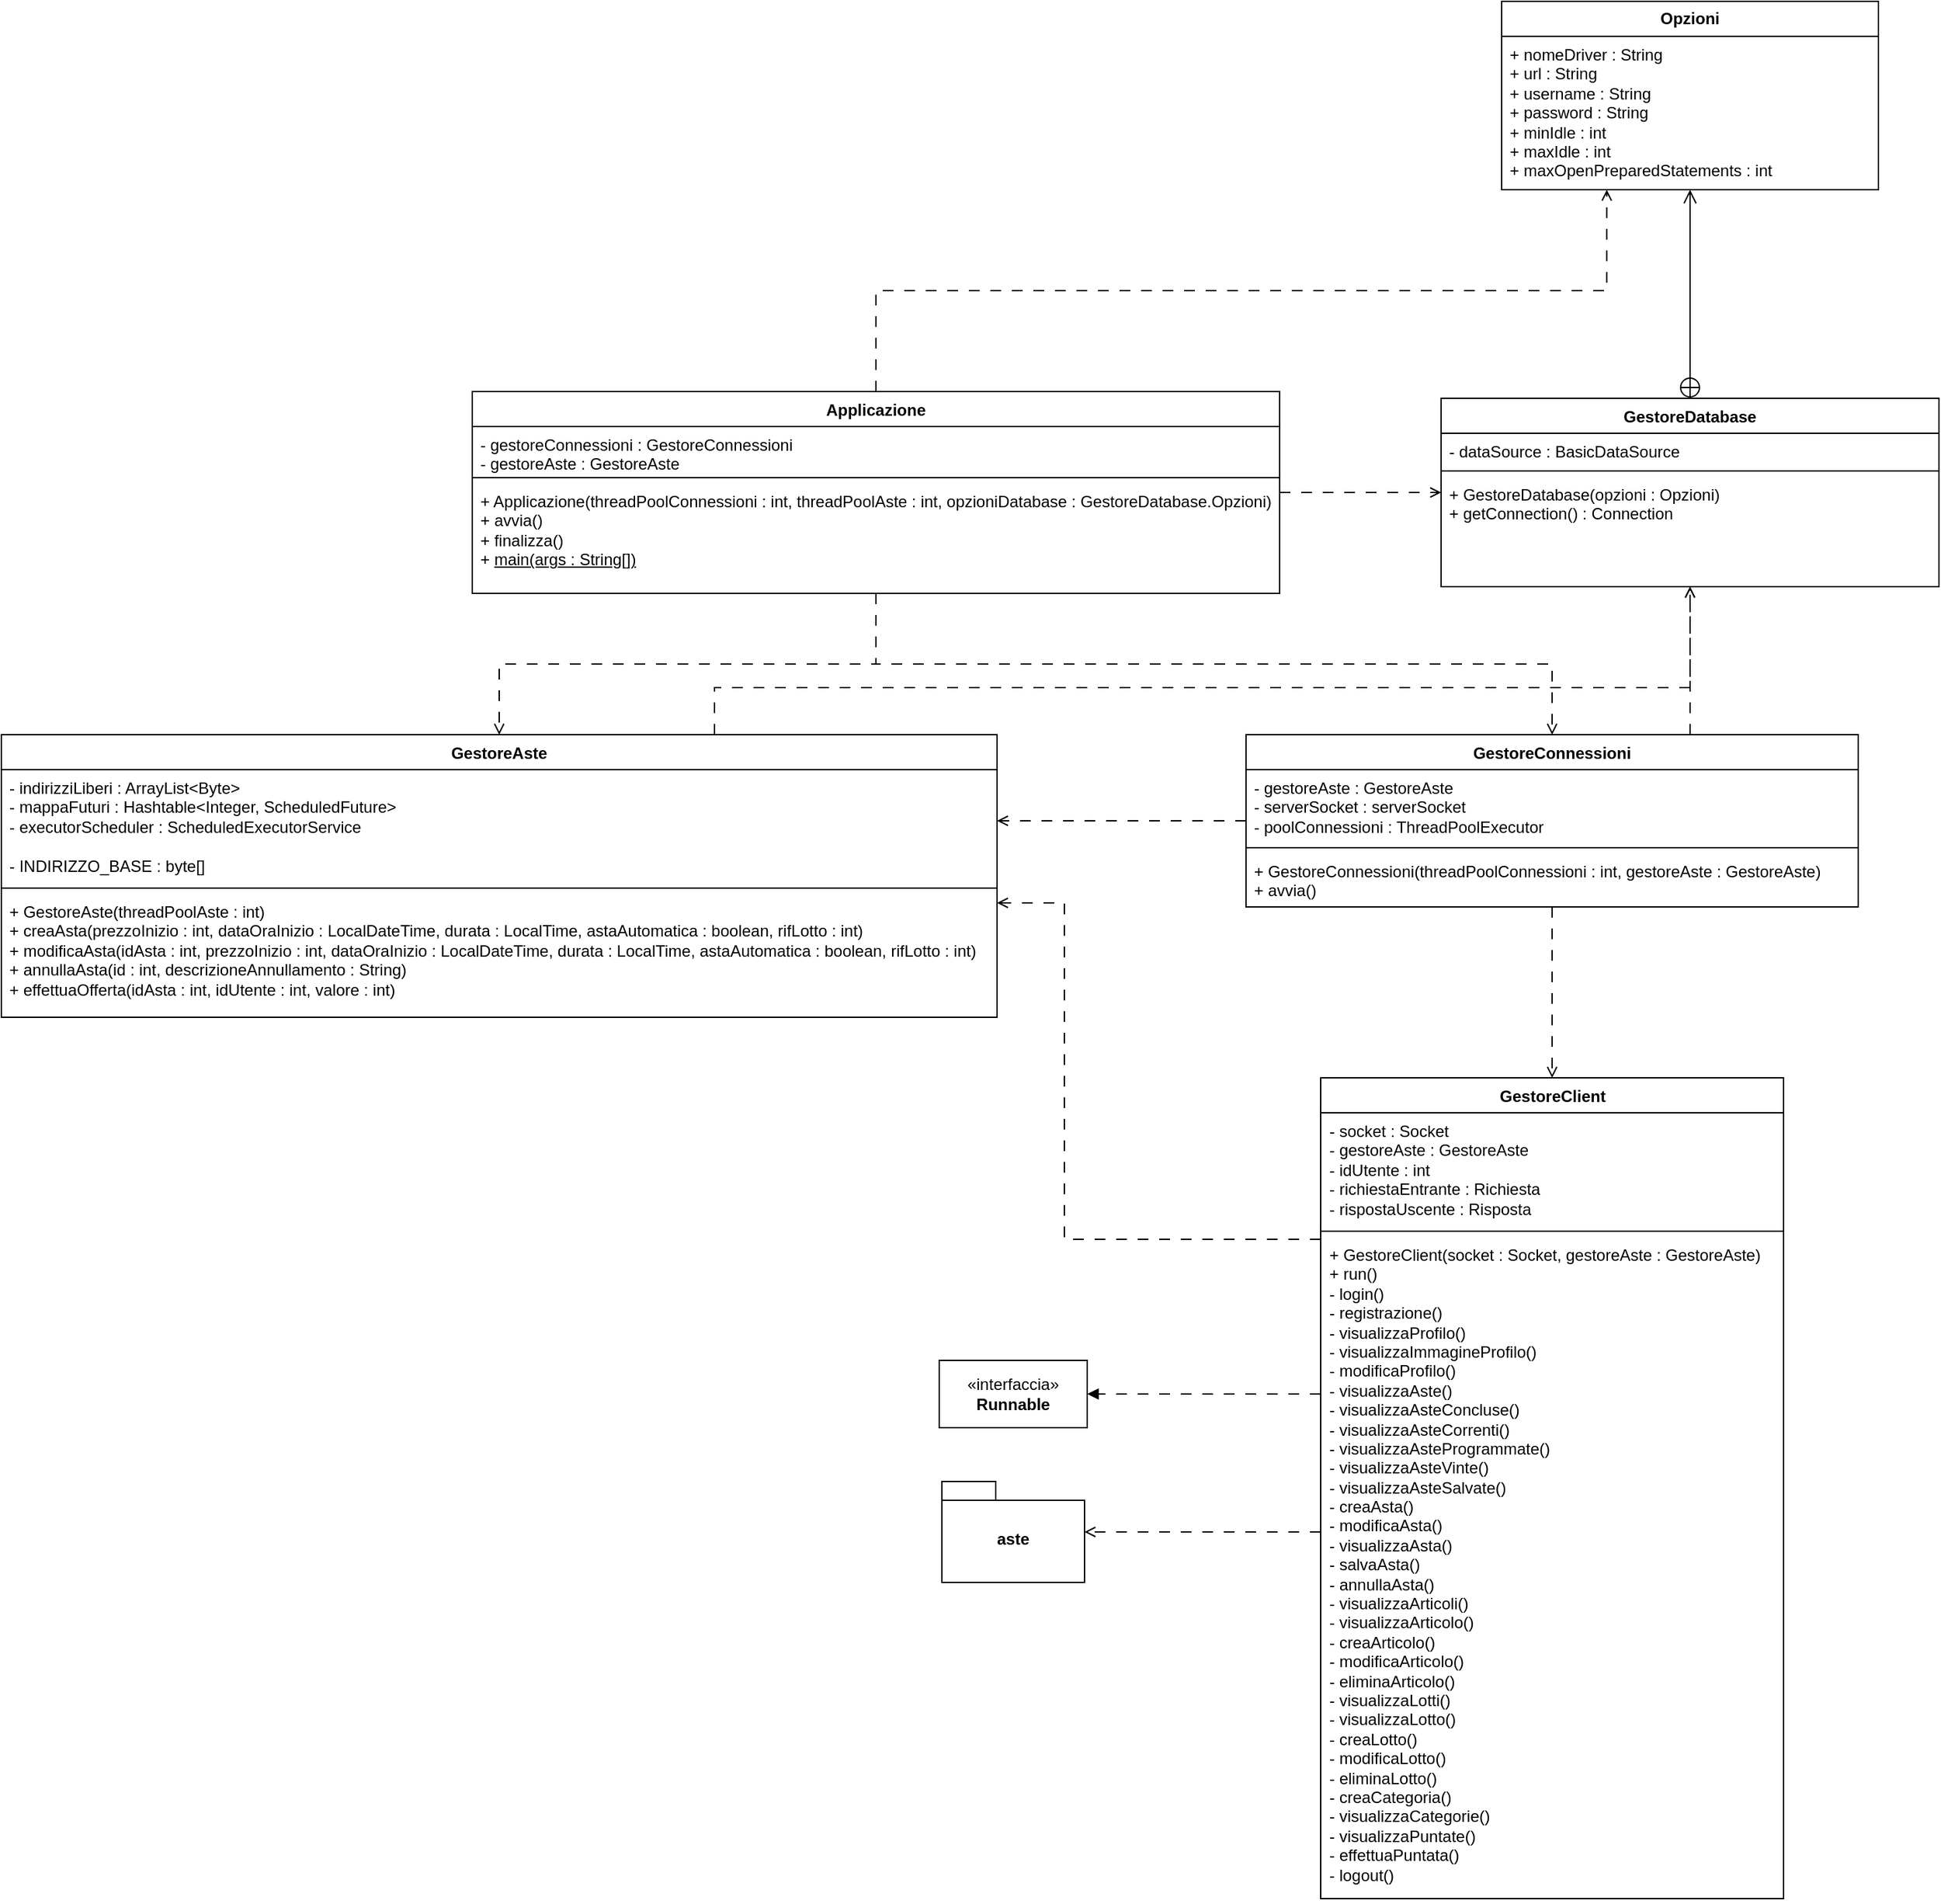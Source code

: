 <mxfile version="24.2.5" type="device">
  <diagram id="C5RBs43oDa-KdzZeNtuy" name="Page-1">
    <mxGraphModel dx="3728" dy="2365" grid="1" gridSize="10" guides="1" tooltips="1" connect="1" arrows="1" fold="1" page="1" pageScale="1" pageWidth="827" pageHeight="1169" math="0" shadow="0">
      <root>
        <mxCell id="WIyWlLk6GJQsqaUBKTNV-0" />
        <mxCell id="WIyWlLk6GJQsqaUBKTNV-1" parent="WIyWlLk6GJQsqaUBKTNV-0" />
        <mxCell id="v3DQ-bfv8pe52D6u4r51-6" style="edgeStyle=elbowEdgeStyle;rounded=0;orthogonalLoop=1;jettySize=auto;html=1;endArrow=open;endFill=0;dashed=1;elbow=vertical;dashPattern=8 8;" parent="WIyWlLk6GJQsqaUBKTNV-1" source="hi6kEQTjurh1hhUJm7Fm-0" target="v3DQ-bfv8pe52D6u4r51-0" edge="1">
          <mxGeometry relative="1" as="geometry" />
        </mxCell>
        <mxCell id="v3DQ-bfv8pe52D6u4r51-7" style="edgeStyle=elbowEdgeStyle;rounded=0;orthogonalLoop=1;jettySize=auto;html=1;endArrow=open;endFill=0;dashed=1;elbow=vertical;dashPattern=8 8;" parent="WIyWlLk6GJQsqaUBKTNV-1" source="hi6kEQTjurh1hhUJm7Fm-0" target="vKtqIuH14qnzgkjS9spN-5" edge="1">
          <mxGeometry relative="1" as="geometry" />
        </mxCell>
        <mxCell id="RSIxseLoARgd98_uKX9X-4" style="edgeStyle=elbowEdgeStyle;rounded=0;orthogonalLoop=1;jettySize=auto;html=1;endArrow=open;endFill=0;dashed=1;dashPattern=8 8;elbow=vertical;" edge="1" parent="WIyWlLk6GJQsqaUBKTNV-1" source="hi6kEQTjurh1hhUJm7Fm-0" target="RSIxseLoARgd98_uKX9X-0">
          <mxGeometry relative="1" as="geometry" />
        </mxCell>
        <mxCell id="hi6kEQTjurh1hhUJm7Fm-0" value="Applicazione" style="swimlane;fontStyle=1;align=center;verticalAlign=top;childLayout=stackLayout;horizontal=1;startSize=26;horizontalStack=0;resizeParent=1;resizeParentMax=0;resizeLast=0;collapsible=1;marginBottom=0;whiteSpace=wrap;html=1;" parent="WIyWlLk6GJQsqaUBKTNV-1" vertex="1">
          <mxGeometry x="-870" y="70" width="600" height="150" as="geometry" />
        </mxCell>
        <mxCell id="hi6kEQTjurh1hhUJm7Fm-1" value="&lt;div&gt;- gestoreConnessioni : GestoreConnessioni&lt;/div&gt;&lt;div&gt;- gestoreAste : GestoreAste&lt;/div&gt;" style="text;strokeColor=none;fillColor=none;align=left;verticalAlign=top;spacingLeft=4;spacingRight=4;overflow=hidden;rotatable=0;points=[[0,0.5],[1,0.5]];portConstraint=eastwest;whiteSpace=wrap;html=1;" parent="hi6kEQTjurh1hhUJm7Fm-0" vertex="1">
          <mxGeometry y="26" width="600" height="34" as="geometry" />
        </mxCell>
        <mxCell id="hi6kEQTjurh1hhUJm7Fm-2" value="" style="line;strokeWidth=1;fillColor=none;align=left;verticalAlign=middle;spacingTop=-1;spacingLeft=3;spacingRight=3;rotatable=0;labelPosition=right;points=[];portConstraint=eastwest;strokeColor=inherit;" parent="hi6kEQTjurh1hhUJm7Fm-0" vertex="1">
          <mxGeometry y="60" width="600" height="8" as="geometry" />
        </mxCell>
        <mxCell id="hi6kEQTjurh1hhUJm7Fm-3" value="&lt;div&gt;+ Applicazione(threadPoolConnessioni : int, threadPoolAste : int, opzioniDatabase : GestoreDatabase.Opzioni)&lt;/div&gt;&lt;div&gt;+ avvia()&lt;/div&gt;&lt;div&gt;+ finalizza()&lt;/div&gt;+ &lt;u&gt;main(args : String[])&lt;/u&gt;" style="text;strokeColor=none;fillColor=none;align=left;verticalAlign=top;spacingLeft=4;spacingRight=4;overflow=hidden;rotatable=0;points=[[0,0.5],[1,0.5]];portConstraint=eastwest;whiteSpace=wrap;html=1;" parent="hi6kEQTjurh1hhUJm7Fm-0" vertex="1">
          <mxGeometry y="68" width="600" height="82" as="geometry" />
        </mxCell>
        <mxCell id="pvrtacuWmei6F0Ho8wTy-6" style="edgeStyle=elbowEdgeStyle;rounded=0;orthogonalLoop=1;jettySize=auto;html=1;dashed=1;dashPattern=8 8;endArrow=block;endFill=1;elbow=vertical;" parent="WIyWlLk6GJQsqaUBKTNV-1" source="vKtqIuH14qnzgkjS9spN-1" target="pvrtacuWmei6F0Ho8wTy-4" edge="1">
          <mxGeometry relative="1" as="geometry" />
        </mxCell>
        <mxCell id="5GSIkxVs52MsnFMlGK7l-1" style="edgeStyle=elbowEdgeStyle;rounded=0;orthogonalLoop=1;jettySize=auto;html=1;dashed=1;dashPattern=8 8;endArrow=open;endFill=0;elbow=vertical;" parent="WIyWlLk6GJQsqaUBKTNV-1" source="vKtqIuH14qnzgkjS9spN-1" target="5GSIkxVs52MsnFMlGK7l-0" edge="1">
          <mxGeometry relative="1" as="geometry">
            <mxPoint x="104.5" y="860" as="sourcePoint" />
            <mxPoint x="383" y="950" as="targetPoint" />
          </mxGeometry>
        </mxCell>
        <mxCell id="vKtqIuH14qnzgkjS9spN-1" value="GestoreClient" style="swimlane;fontStyle=1;align=center;verticalAlign=top;childLayout=stackLayout;horizontal=1;startSize=26;horizontalStack=0;resizeParent=1;resizeParentMax=0;resizeLast=0;collapsible=1;marginBottom=0;whiteSpace=wrap;html=1;" parent="WIyWlLk6GJQsqaUBKTNV-1" vertex="1">
          <mxGeometry x="-239.5" y="580" width="344" height="610" as="geometry" />
        </mxCell>
        <mxCell id="vKtqIuH14qnzgkjS9spN-2" value="- socket : Socket&lt;div&gt;- gestoreAste : GestoreAste&lt;br&gt;&lt;div&gt;- idUtente : int&lt;/div&gt;&lt;/div&gt;&lt;div&gt;- richiestaEntrante : Richiesta&lt;/div&gt;&lt;div&gt;- rispostaUscente : Risposta&lt;/div&gt;" style="text;strokeColor=none;fillColor=none;align=left;verticalAlign=top;spacingLeft=4;spacingRight=4;overflow=hidden;rotatable=0;points=[[0,0.5],[1,0.5]];portConstraint=eastwest;whiteSpace=wrap;html=1;" parent="vKtqIuH14qnzgkjS9spN-1" vertex="1">
          <mxGeometry y="26" width="344" height="84" as="geometry" />
        </mxCell>
        <mxCell id="vKtqIuH14qnzgkjS9spN-3" value="" style="line;strokeWidth=1;fillColor=none;align=left;verticalAlign=middle;spacingTop=-1;spacingLeft=3;spacingRight=3;rotatable=0;labelPosition=right;points=[];portConstraint=eastwest;strokeColor=inherit;" parent="vKtqIuH14qnzgkjS9spN-1" vertex="1">
          <mxGeometry y="110" width="344" height="8" as="geometry" />
        </mxCell>
        <mxCell id="vKtqIuH14qnzgkjS9spN-4" value="&lt;div&gt;+ GestoreClient(socket : Socket, gestoreAste : GestoreAste)&lt;/div&gt;&lt;div&gt;+ run()&lt;/div&gt;&lt;div&gt;- login()&lt;/div&gt;&lt;div&gt;- registrazione()&lt;/div&gt;&lt;div&gt;- visualizzaProfilo()&lt;/div&gt;&lt;div&gt;- visualizzaImmagineProfilo()&lt;/div&gt;&lt;div&gt;- modificaProfilo()&lt;/div&gt;&lt;div&gt;- visualizzaAste()&lt;/div&gt;&lt;div&gt;- visualizzaAsteConcluse()&lt;/div&gt;&lt;div&gt;- visualizzaAsteCorrenti()&lt;/div&gt;&lt;div&gt;- visualizzaAsteProgrammate()&lt;/div&gt;&lt;div&gt;- visualizzaAsteVinte()&lt;/div&gt;&lt;div&gt;- visualizzaAsteSalvate()&lt;/div&gt;&lt;div&gt;- creaAsta()&lt;/div&gt;&lt;div&gt;- modificaAsta()&lt;/div&gt;&lt;div&gt;- visualizzaAsta()&lt;br&gt;&lt;/div&gt;&lt;div&gt;- salvaAsta()&lt;br&gt;&lt;/div&gt;&lt;div&gt;- annullaAsta()&lt;/div&gt;&lt;div&gt;- visualizzaArticoli()&lt;/div&gt;&lt;div&gt;- visualizzaArticolo()&lt;/div&gt;&lt;div&gt;- creaArticolo()&lt;/div&gt;&lt;div&gt;- modificaArticolo()&lt;/div&gt;&lt;div&gt;- eliminaArticolo()&lt;/div&gt;&lt;div&gt;- visualizzaLotti()&lt;/div&gt;&lt;div&gt;- visualizzaLotto()&lt;/div&gt;&lt;div&gt;- creaLotto()&lt;/div&gt;&lt;div&gt;- modificaLotto()&lt;/div&gt;&lt;div&gt;- eliminaLotto()&lt;/div&gt;&lt;div&gt;- creaCategoria()&lt;/div&gt;&lt;div&gt;- visualizzaCategorie()&lt;/div&gt;&lt;div&gt;- visualizzaPuntate()&lt;/div&gt;&lt;div&gt;- effettuaPuntata()&lt;br&gt;&lt;/div&gt;&lt;div&gt;- logout()&lt;/div&gt;" style="text;strokeColor=none;fillColor=none;align=left;verticalAlign=top;spacingLeft=4;spacingRight=4;overflow=hidden;rotatable=0;points=[[0,0.5],[1,0.5]];portConstraint=eastwest;whiteSpace=wrap;html=1;" parent="vKtqIuH14qnzgkjS9spN-1" vertex="1">
          <mxGeometry y="118" width="344" height="492" as="geometry" />
        </mxCell>
        <mxCell id="vKtqIuH14qnzgkjS9spN-17" style="rounded=0;orthogonalLoop=1;jettySize=auto;html=1;endArrow=open;endFill=0;dashed=1;edgeStyle=elbowEdgeStyle;dashPattern=8 8;" parent="WIyWlLk6GJQsqaUBKTNV-1" source="vKtqIuH14qnzgkjS9spN-5" target="vKtqIuH14qnzgkjS9spN-1" edge="1">
          <mxGeometry relative="1" as="geometry">
            <mxPoint x="-60" y="453" as="sourcePoint" />
            <mxPoint x="-60" y="620" as="targetPoint" />
          </mxGeometry>
        </mxCell>
        <mxCell id="v3DQ-bfv8pe52D6u4r51-8" style="edgeStyle=elbowEdgeStyle;rounded=0;orthogonalLoop=1;jettySize=auto;html=1;endArrow=open;endFill=0;dashed=1;elbow=vertical;dashPattern=8 8;" parent="WIyWlLk6GJQsqaUBKTNV-1" source="vKtqIuH14qnzgkjS9spN-5" target="v3DQ-bfv8pe52D6u4r51-0" edge="1">
          <mxGeometry relative="1" as="geometry" />
        </mxCell>
        <mxCell id="RSIxseLoARgd98_uKX9X-15" style="edgeStyle=elbowEdgeStyle;rounded=0;orthogonalLoop=1;jettySize=auto;html=1;dashed=1;dashPattern=8 8;endArrow=open;endFill=0;" edge="1" parent="WIyWlLk6GJQsqaUBKTNV-1" source="vKtqIuH14qnzgkjS9spN-5" target="RSIxseLoARgd98_uKX9X-0">
          <mxGeometry relative="1" as="geometry">
            <Array as="points">
              <mxPoint x="35" y="260" />
            </Array>
          </mxGeometry>
        </mxCell>
        <mxCell id="vKtqIuH14qnzgkjS9spN-5" value="GestoreConnessioni" style="swimlane;fontStyle=1;align=center;verticalAlign=top;childLayout=stackLayout;horizontal=1;startSize=26;horizontalStack=0;resizeParent=1;resizeParentMax=0;resizeLast=0;collapsible=1;marginBottom=0;whiteSpace=wrap;html=1;" parent="WIyWlLk6GJQsqaUBKTNV-1" vertex="1">
          <mxGeometry x="-295" y="325" width="455" height="128" as="geometry" />
        </mxCell>
        <mxCell id="vKtqIuH14qnzgkjS9spN-6" value="- gestoreAste : GestoreAste&lt;div&gt;- serverSocket : serverSocket&lt;/div&gt;&lt;div&gt;- poolConnessioni : ThreadPoolExecutor&lt;/div&gt;" style="text;strokeColor=none;fillColor=none;align=left;verticalAlign=top;spacingLeft=4;spacingRight=4;overflow=hidden;rotatable=0;points=[[0,0.5],[1,0.5]];portConstraint=eastwest;whiteSpace=wrap;html=1;" parent="vKtqIuH14qnzgkjS9spN-5" vertex="1">
          <mxGeometry y="26" width="455" height="54" as="geometry" />
        </mxCell>
        <mxCell id="vKtqIuH14qnzgkjS9spN-7" value="" style="line;strokeWidth=1;fillColor=none;align=left;verticalAlign=middle;spacingTop=-1;spacingLeft=3;spacingRight=3;rotatable=0;labelPosition=right;points=[];portConstraint=eastwest;strokeColor=inherit;" parent="vKtqIuH14qnzgkjS9spN-5" vertex="1">
          <mxGeometry y="80" width="455" height="8" as="geometry" />
        </mxCell>
        <mxCell id="vKtqIuH14qnzgkjS9spN-8" value="&lt;div&gt;+ GestoreConnessioni(threadPoolConnessioni : int, gestoreAste : GestoreAste)&lt;/div&gt;&lt;div&gt;+ avvia()&lt;/div&gt;" style="text;strokeColor=none;fillColor=none;align=left;verticalAlign=top;spacingLeft=4;spacingRight=4;overflow=hidden;rotatable=0;points=[[0,0.5],[1,0.5]];portConstraint=eastwest;whiteSpace=wrap;html=1;" parent="vKtqIuH14qnzgkjS9spN-5" vertex="1">
          <mxGeometry y="88" width="455" height="40" as="geometry" />
        </mxCell>
        <mxCell id="RSIxseLoARgd98_uKX9X-16" style="edgeStyle=orthogonalEdgeStyle;rounded=0;orthogonalLoop=1;jettySize=auto;html=1;dashed=1;dashPattern=8 8;endArrow=open;endFill=0;" edge="1" parent="WIyWlLk6GJQsqaUBKTNV-1" source="v3DQ-bfv8pe52D6u4r51-0" target="RSIxseLoARgd98_uKX9X-0">
          <mxGeometry relative="1" as="geometry">
            <Array as="points">
              <mxPoint x="-690" y="290" />
              <mxPoint x="35" y="290" />
            </Array>
          </mxGeometry>
        </mxCell>
        <mxCell id="v3DQ-bfv8pe52D6u4r51-0" value="GestoreAste" style="swimlane;fontStyle=1;align=center;verticalAlign=top;childLayout=stackLayout;horizontal=1;startSize=26;horizontalStack=0;resizeParent=1;resizeParentMax=0;resizeLast=0;collapsible=1;marginBottom=0;whiteSpace=wrap;html=1;" parent="WIyWlLk6GJQsqaUBKTNV-1" vertex="1">
          <mxGeometry x="-1220" y="325" width="740" height="210" as="geometry" />
        </mxCell>
        <mxCell id="v3DQ-bfv8pe52D6u4r51-1" value="&lt;div&gt;- indirizziLiberi : ArrayList&amp;lt;Byte&amp;gt;&lt;/div&gt;&lt;div&gt;- mappaFuturi : Hashtable&amp;lt;Integer, ScheduledFuture&amp;gt;&lt;/div&gt;&lt;div&gt;- executorScheduler : ScheduledExecutorService&lt;/div&gt;&lt;div&gt;&lt;br&gt;&lt;/div&gt;&lt;div&gt;- INDIRIZZO_BASE : byte[]&lt;/div&gt;" style="text;strokeColor=none;fillColor=none;align=left;verticalAlign=top;spacingLeft=4;spacingRight=4;overflow=hidden;rotatable=0;points=[[0,0.5],[1,0.5]];portConstraint=eastwest;whiteSpace=wrap;html=1;" parent="v3DQ-bfv8pe52D6u4r51-0" vertex="1">
          <mxGeometry y="26" width="740" height="84" as="geometry" />
        </mxCell>
        <mxCell id="v3DQ-bfv8pe52D6u4r51-2" value="" style="line;strokeWidth=1;fillColor=none;align=left;verticalAlign=middle;spacingTop=-1;spacingLeft=3;spacingRight=3;rotatable=0;labelPosition=right;points=[];portConstraint=eastwest;strokeColor=inherit;" parent="v3DQ-bfv8pe52D6u4r51-0" vertex="1">
          <mxGeometry y="110" width="740" height="8" as="geometry" />
        </mxCell>
        <mxCell id="v3DQ-bfv8pe52D6u4r51-3" value="&lt;div&gt;+ GestoreAste(threadPoolAste : int)&lt;/div&gt;&lt;div&gt;+ creaAsta(prezzoInizio : int, dataOraInizio : LocalDateTime, durata : LocalTime, astaAutomatica : boolean, rifLotto : int)&lt;/div&gt;&lt;div&gt;+ modificaAsta(idAsta : int, prezzoInizio : int, dataOraInizio : LocalDateTime, durata : LocalTime, astaAutomatica : boolean, rifLotto : int)&lt;/div&gt;&lt;div&gt;+ annullaAsta(id : int, descrizioneAnnullamento : String)&lt;/div&gt;&lt;div&gt;+ effettuaOfferta(idAsta : int, idUtente : int, valore : int)&lt;/div&gt;&lt;div&gt;&lt;br&gt;&lt;/div&gt;" style="text;strokeColor=none;fillColor=none;align=left;verticalAlign=top;spacingLeft=4;spacingRight=4;overflow=hidden;rotatable=0;points=[[0,0.5],[1,0.5]];portConstraint=eastwest;whiteSpace=wrap;html=1;" parent="v3DQ-bfv8pe52D6u4r51-0" vertex="1">
          <mxGeometry y="118" width="740" height="92" as="geometry" />
        </mxCell>
        <mxCell id="v3DQ-bfv8pe52D6u4r51-11" style="edgeStyle=orthogonalEdgeStyle;rounded=0;orthogonalLoop=1;jettySize=auto;html=1;endArrow=open;endFill=0;dashed=1;elbow=vertical;dashPattern=8 8;" parent="WIyWlLk6GJQsqaUBKTNV-1" source="vKtqIuH14qnzgkjS9spN-1" target="v3DQ-bfv8pe52D6u4r51-0" edge="1">
          <mxGeometry relative="1" as="geometry">
            <mxPoint x="-285" y="394" as="sourcePoint" />
            <mxPoint x="-430" y="394" as="targetPoint" />
            <Array as="points">
              <mxPoint x="-430" y="700" />
              <mxPoint x="-430" y="450" />
            </Array>
          </mxGeometry>
        </mxCell>
        <mxCell id="pvrtacuWmei6F0Ho8wTy-4" value="«interfaccia»&lt;br&gt;&lt;b&gt;Runnable&lt;/b&gt;" style="html=1;whiteSpace=wrap;" parent="WIyWlLk6GJQsqaUBKTNV-1" vertex="1">
          <mxGeometry x="-523" y="790" width="110" height="50" as="geometry" />
        </mxCell>
        <mxCell id="5GSIkxVs52MsnFMlGK7l-0" value="aste" style="shape=folder;fontStyle=1;spacingTop=10;tabWidth=40;tabHeight=14;tabPosition=left;html=1;whiteSpace=wrap;" parent="WIyWlLk6GJQsqaUBKTNV-1" vertex="1">
          <mxGeometry x="-521" y="880" width="106" height="75" as="geometry" />
        </mxCell>
        <mxCell id="RSIxseLoARgd98_uKX9X-0" value="GestoreDatabase" style="swimlane;fontStyle=1;align=center;verticalAlign=top;childLayout=stackLayout;horizontal=1;startSize=26;horizontalStack=0;resizeParent=1;resizeParentMax=0;resizeLast=0;collapsible=1;marginBottom=0;whiteSpace=wrap;html=1;" vertex="1" parent="WIyWlLk6GJQsqaUBKTNV-1">
          <mxGeometry x="-150" y="75" width="370" height="140" as="geometry" />
        </mxCell>
        <mxCell id="RSIxseLoARgd98_uKX9X-1" value="- dataSource : BasicDataSource" style="text;strokeColor=none;fillColor=none;align=left;verticalAlign=top;spacingLeft=4;spacingRight=4;overflow=hidden;rotatable=0;points=[[0,0.5],[1,0.5]];portConstraint=eastwest;whiteSpace=wrap;html=1;" vertex="1" parent="RSIxseLoARgd98_uKX9X-0">
          <mxGeometry y="26" width="370" height="24" as="geometry" />
        </mxCell>
        <mxCell id="RSIxseLoARgd98_uKX9X-2" value="" style="line;strokeWidth=1;fillColor=none;align=left;verticalAlign=middle;spacingTop=-1;spacingLeft=3;spacingRight=3;rotatable=0;labelPosition=right;points=[];portConstraint=eastwest;strokeColor=inherit;" vertex="1" parent="RSIxseLoARgd98_uKX9X-0">
          <mxGeometry y="50" width="370" height="8" as="geometry" />
        </mxCell>
        <mxCell id="RSIxseLoARgd98_uKX9X-3" value="+ GestoreDatabase(opzioni : Opzioni)&lt;div&gt;+ getConnection() : Connection&lt;/div&gt;" style="text;strokeColor=none;fillColor=none;align=left;verticalAlign=top;spacingLeft=4;spacingRight=4;overflow=hidden;rotatable=0;points=[[0,0.5],[1,0.5]];portConstraint=eastwest;whiteSpace=wrap;html=1;" vertex="1" parent="RSIxseLoARgd98_uKX9X-0">
          <mxGeometry y="58" width="370" height="82" as="geometry" />
        </mxCell>
        <mxCell id="RSIxseLoARgd98_uKX9X-9" value="&lt;b&gt;Opzioni&lt;/b&gt;" style="swimlane;fontStyle=0;childLayout=stackLayout;horizontal=1;startSize=26;fillColor=none;horizontalStack=0;resizeParent=1;resizeParentMax=0;resizeLast=0;collapsible=1;marginBottom=0;whiteSpace=wrap;html=1;" vertex="1" parent="WIyWlLk6GJQsqaUBKTNV-1">
          <mxGeometry x="-105" y="-220" width="280" height="140" as="geometry" />
        </mxCell>
        <mxCell id="RSIxseLoARgd98_uKX9X-10" value="+ nomeDriver : String&lt;div&gt;+ url : String&lt;/div&gt;&lt;div&gt;+ username : String&lt;/div&gt;&lt;div&gt;+ password : String&lt;/div&gt;&lt;div&gt;+ minIdle : int&lt;/div&gt;&lt;div&gt;+ maxIdle : int&lt;/div&gt;&lt;div&gt;+ maxOpenPreparedStatements : int&lt;/div&gt;" style="text;strokeColor=none;fillColor=none;align=left;verticalAlign=top;spacingLeft=4;spacingRight=4;overflow=hidden;rotatable=0;points=[[0,0.5],[1,0.5]];portConstraint=eastwest;whiteSpace=wrap;html=1;" vertex="1" parent="RSIxseLoARgd98_uKX9X-9">
          <mxGeometry y="26" width="280" height="114" as="geometry" />
        </mxCell>
        <mxCell id="RSIxseLoARgd98_uKX9X-13" value="" style="endArrow=open;startArrow=circlePlus;endFill=0;startFill=0;endSize=8;html=1;rounded=0;" edge="1" parent="WIyWlLk6GJQsqaUBKTNV-1" source="RSIxseLoARgd98_uKX9X-0" target="RSIxseLoARgd98_uKX9X-9">
          <mxGeometry width="160" relative="1" as="geometry">
            <mxPoint x="180" as="sourcePoint" />
            <mxPoint x="-260" y="170" as="targetPoint" />
          </mxGeometry>
        </mxCell>
        <mxCell id="RSIxseLoARgd98_uKX9X-14" style="edgeStyle=elbowEdgeStyle;rounded=0;orthogonalLoop=1;jettySize=auto;html=1;endArrow=open;endFill=0;dashed=1;dashPattern=8 8;elbow=vertical;entryX=0.279;entryY=1;entryDx=0;entryDy=0;entryPerimeter=0;" edge="1" parent="WIyWlLk6GJQsqaUBKTNV-1" source="hi6kEQTjurh1hhUJm7Fm-0" target="RSIxseLoARgd98_uKX9X-10">
          <mxGeometry relative="1" as="geometry">
            <mxPoint x="-570" y="70" as="sourcePoint" />
            <mxPoint x="35" y="-80" as="targetPoint" />
          </mxGeometry>
        </mxCell>
      </root>
    </mxGraphModel>
  </diagram>
</mxfile>
